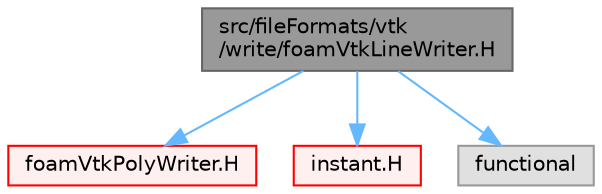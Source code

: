 digraph "src/fileFormats/vtk/write/foamVtkLineWriter.H"
{
 // LATEX_PDF_SIZE
  bgcolor="transparent";
  edge [fontname=Helvetica,fontsize=10,labelfontname=Helvetica,labelfontsize=10];
  node [fontname=Helvetica,fontsize=10,shape=box,height=0.2,width=0.4];
  Node1 [id="Node000001",label="src/fileFormats/vtk\l/write/foamVtkLineWriter.H",height=0.2,width=0.4,color="gray40", fillcolor="grey60", style="filled", fontcolor="black",tooltip=" "];
  Node1 -> Node2 [id="edge1_Node000001_Node000002",color="steelblue1",style="solid",tooltip=" "];
  Node2 [id="Node000002",label="foamVtkPolyWriter.H",height=0.2,width=0.4,color="red", fillcolor="#FFF0F0", style="filled",URL="$foamVtkPolyWriter_8H.html",tooltip=" "];
  Node1 -> Node225 [id="edge2_Node000001_Node000225",color="steelblue1",style="solid",tooltip=" "];
  Node225 [id="Node000225",label="instant.H",height=0.2,width=0.4,color="red", fillcolor="#FFF0F0", style="filled",URL="$instant_8H.html",tooltip=" "];
  Node1 -> Node227 [id="edge3_Node000001_Node000227",color="steelblue1",style="solid",tooltip=" "];
  Node227 [id="Node000227",label="functional",height=0.2,width=0.4,color="grey60", fillcolor="#E0E0E0", style="filled",tooltip=" "];
}
